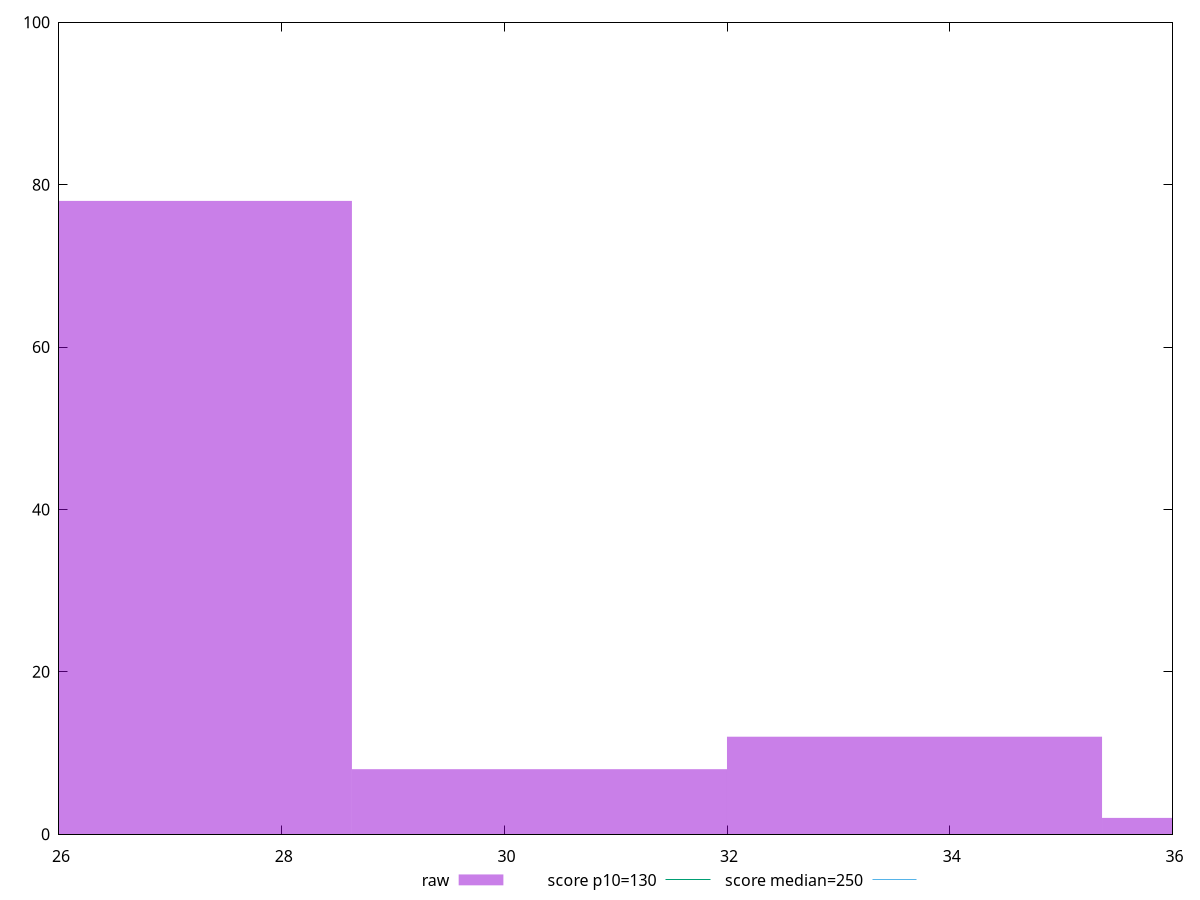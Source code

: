 reset

$raw <<EOF
30.31479951211961 8
26.94648845521743 78
33.683110569021785 12
37.051421625923965 2
EOF

set key outside below
set boxwidth 3.368311056902179
set xrange [26:36]
set yrange [0:100]
set style fill transparent solid 0.5 noborder

set parametric
set terminal svg size 640, 490 enhanced background rgb 'white'
set output "report_00007_2020-12-11T15:55:29.892Z/max-potential-fid/samples/pages+cached+noexternal/raw/histogram.svg"

plot $raw title "raw" with boxes, \
     130,t title "score p10=130", \
     250,t title "score median=250"

reset
